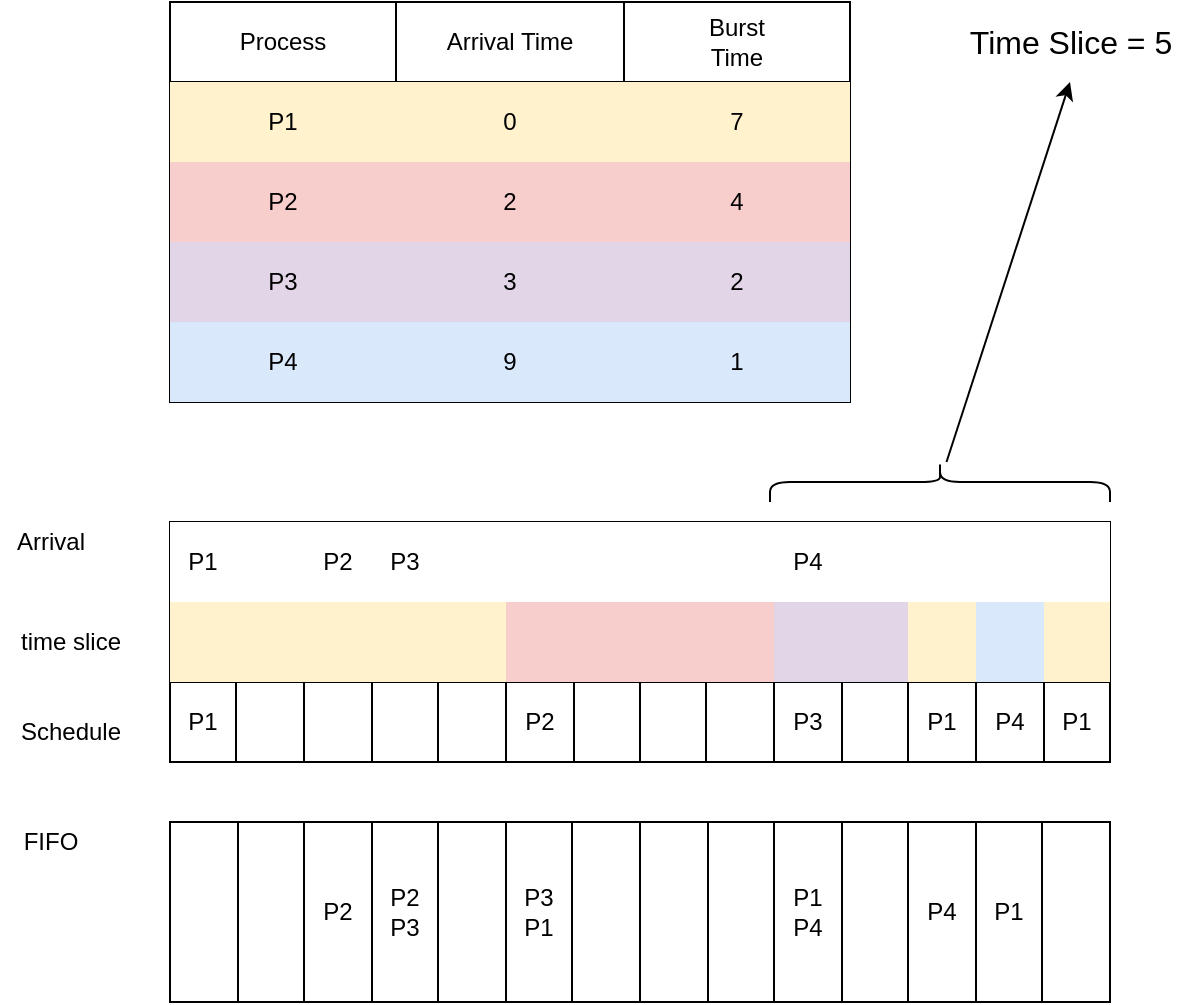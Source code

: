 <mxfile version="13.5.3" type="github">
  <diagram id="oq2WA_Q4cAMV0qUKURcl" name="Page-1">
    <mxGraphModel dx="2066" dy="1105" grid="1" gridSize="10" guides="1" tooltips="1" connect="1" arrows="1" fold="1" page="1" pageScale="1" pageWidth="827" pageHeight="1169" math="0" shadow="0">
      <root>
        <mxCell id="0" />
        <mxCell id="1" parent="0" />
        <mxCell id="zv5d0t6G8cHftNeSnKc--1" value="" style="shape=table;html=1;whiteSpace=wrap;startSize=0;container=1;collapsible=0;childLayout=tableLayout;" vertex="1" parent="1">
          <mxGeometry x="190" y="220" width="340" height="200" as="geometry" />
        </mxCell>
        <mxCell id="zv5d0t6G8cHftNeSnKc--2" value="" style="shape=partialRectangle;html=1;whiteSpace=wrap;collapsible=0;dropTarget=0;pointerEvents=0;fillColor=none;top=0;left=0;bottom=0;right=0;points=[[0,0.5],[1,0.5]];portConstraint=eastwest;" vertex="1" parent="zv5d0t6G8cHftNeSnKc--1">
          <mxGeometry width="340" height="40" as="geometry" />
        </mxCell>
        <mxCell id="zv5d0t6G8cHftNeSnKc--3" value="Process" style="shape=partialRectangle;html=1;whiteSpace=wrap;connectable=0;overflow=hidden;fillColor=none;top=0;left=0;bottom=0;right=0;" vertex="1" parent="zv5d0t6G8cHftNeSnKc--2">
          <mxGeometry width="113" height="40" as="geometry" />
        </mxCell>
        <mxCell id="zv5d0t6G8cHftNeSnKc--4" value="Arrival Time" style="shape=partialRectangle;html=1;whiteSpace=wrap;connectable=0;overflow=hidden;fillColor=none;top=0;left=0;bottom=0;right=0;" vertex="1" parent="zv5d0t6G8cHftNeSnKc--2">
          <mxGeometry x="113" width="114" height="40" as="geometry" />
        </mxCell>
        <mxCell id="zv5d0t6G8cHftNeSnKc--5" value="Burst&lt;br&gt;Time" style="shape=partialRectangle;html=1;whiteSpace=wrap;connectable=0;overflow=hidden;fillColor=none;top=0;left=0;bottom=0;right=0;" vertex="1" parent="zv5d0t6G8cHftNeSnKc--2">
          <mxGeometry x="227" width="113" height="40" as="geometry" />
        </mxCell>
        <mxCell id="zv5d0t6G8cHftNeSnKc--6" value="" style="shape=partialRectangle;html=1;whiteSpace=wrap;collapsible=0;dropTarget=0;pointerEvents=0;fillColor=none;top=0;left=0;bottom=0;right=0;points=[[0,0.5],[1,0.5]];portConstraint=eastwest;" vertex="1" parent="zv5d0t6G8cHftNeSnKc--1">
          <mxGeometry y="40" width="340" height="40" as="geometry" />
        </mxCell>
        <mxCell id="zv5d0t6G8cHftNeSnKc--7" value="P1" style="shape=partialRectangle;html=1;whiteSpace=wrap;connectable=0;overflow=hidden;fillColor=#fff2cc;top=0;left=0;bottom=0;right=0;strokeColor=#d6b656;" vertex="1" parent="zv5d0t6G8cHftNeSnKc--6">
          <mxGeometry width="113" height="40" as="geometry" />
        </mxCell>
        <mxCell id="zv5d0t6G8cHftNeSnKc--8" value="0" style="shape=partialRectangle;html=1;whiteSpace=wrap;connectable=0;overflow=hidden;fillColor=#fff2cc;top=0;left=0;bottom=0;right=0;strokeColor=#d6b656;" vertex="1" parent="zv5d0t6G8cHftNeSnKc--6">
          <mxGeometry x="113" width="114" height="40" as="geometry" />
        </mxCell>
        <mxCell id="zv5d0t6G8cHftNeSnKc--9" value="7" style="shape=partialRectangle;html=1;whiteSpace=wrap;connectable=0;overflow=hidden;fillColor=#fff2cc;top=0;left=0;bottom=0;right=0;strokeColor=#d6b656;" vertex="1" parent="zv5d0t6G8cHftNeSnKc--6">
          <mxGeometry x="227" width="113" height="40" as="geometry" />
        </mxCell>
        <mxCell id="zv5d0t6G8cHftNeSnKc--10" value="" style="shape=partialRectangle;html=1;whiteSpace=wrap;collapsible=0;dropTarget=0;pointerEvents=0;fillColor=none;top=0;left=0;bottom=0;right=0;points=[[0,0.5],[1,0.5]];portConstraint=eastwest;" vertex="1" parent="zv5d0t6G8cHftNeSnKc--1">
          <mxGeometry y="80" width="340" height="40" as="geometry" />
        </mxCell>
        <mxCell id="zv5d0t6G8cHftNeSnKc--11" value="P2" style="shape=partialRectangle;html=1;whiteSpace=wrap;connectable=0;overflow=hidden;fillColor=#f8cecc;top=0;left=0;bottom=0;right=0;strokeColor=#b85450;" vertex="1" parent="zv5d0t6G8cHftNeSnKc--10">
          <mxGeometry width="113" height="40" as="geometry" />
        </mxCell>
        <mxCell id="zv5d0t6G8cHftNeSnKc--12" value="2" style="shape=partialRectangle;html=1;whiteSpace=wrap;connectable=0;overflow=hidden;fillColor=#f8cecc;top=0;left=0;bottom=0;right=0;strokeColor=#b85450;" vertex="1" parent="zv5d0t6G8cHftNeSnKc--10">
          <mxGeometry x="113" width="114" height="40" as="geometry" />
        </mxCell>
        <mxCell id="zv5d0t6G8cHftNeSnKc--13" value="4" style="shape=partialRectangle;html=1;whiteSpace=wrap;connectable=0;overflow=hidden;fillColor=#f8cecc;top=0;left=0;bottom=0;right=0;strokeColor=#b85450;" vertex="1" parent="zv5d0t6G8cHftNeSnKc--10">
          <mxGeometry x="227" width="113" height="40" as="geometry" />
        </mxCell>
        <mxCell id="zv5d0t6G8cHftNeSnKc--14" value="" style="shape=partialRectangle;html=1;whiteSpace=wrap;collapsible=0;dropTarget=0;pointerEvents=0;fillColor=none;top=0;left=0;bottom=0;right=0;points=[[0,0.5],[1,0.5]];portConstraint=eastwest;" vertex="1" parent="zv5d0t6G8cHftNeSnKc--1">
          <mxGeometry y="120" width="340" height="40" as="geometry" />
        </mxCell>
        <mxCell id="zv5d0t6G8cHftNeSnKc--15" value="P3" style="shape=partialRectangle;html=1;whiteSpace=wrap;connectable=0;overflow=hidden;fillColor=#e1d5e7;top=0;left=0;bottom=0;right=0;strokeColor=#9673a6;" vertex="1" parent="zv5d0t6G8cHftNeSnKc--14">
          <mxGeometry width="113" height="40" as="geometry" />
        </mxCell>
        <mxCell id="zv5d0t6G8cHftNeSnKc--16" value="3" style="shape=partialRectangle;html=1;whiteSpace=wrap;connectable=0;overflow=hidden;fillColor=#e1d5e7;top=0;left=0;bottom=0;right=0;strokeColor=#9673a6;" vertex="1" parent="zv5d0t6G8cHftNeSnKc--14">
          <mxGeometry x="113" width="114" height="40" as="geometry" />
        </mxCell>
        <mxCell id="zv5d0t6G8cHftNeSnKc--17" value="2" style="shape=partialRectangle;html=1;whiteSpace=wrap;connectable=0;overflow=hidden;fillColor=#e1d5e7;top=0;left=0;bottom=0;right=0;strokeColor=#9673a6;" vertex="1" parent="zv5d0t6G8cHftNeSnKc--14">
          <mxGeometry x="227" width="113" height="40" as="geometry" />
        </mxCell>
        <mxCell id="zv5d0t6G8cHftNeSnKc--18" value="" style="shape=partialRectangle;html=1;whiteSpace=wrap;collapsible=0;dropTarget=0;pointerEvents=0;fillColor=none;top=0;left=0;bottom=0;right=0;points=[[0,0.5],[1,0.5]];portConstraint=eastwest;" vertex="1" parent="zv5d0t6G8cHftNeSnKc--1">
          <mxGeometry y="160" width="340" height="40" as="geometry" />
        </mxCell>
        <mxCell id="zv5d0t6G8cHftNeSnKc--19" value="P4" style="shape=partialRectangle;html=1;whiteSpace=wrap;connectable=0;overflow=hidden;fillColor=#dae8fc;top=0;left=0;bottom=0;right=0;strokeColor=#6c8ebf;" vertex="1" parent="zv5d0t6G8cHftNeSnKc--18">
          <mxGeometry width="113" height="40" as="geometry" />
        </mxCell>
        <mxCell id="zv5d0t6G8cHftNeSnKc--20" value="9" style="shape=partialRectangle;html=1;whiteSpace=wrap;connectable=0;overflow=hidden;fillColor=#dae8fc;top=0;left=0;bottom=0;right=0;strokeColor=#6c8ebf;" vertex="1" parent="zv5d0t6G8cHftNeSnKc--18">
          <mxGeometry x="113" width="114" height="40" as="geometry" />
        </mxCell>
        <mxCell id="zv5d0t6G8cHftNeSnKc--21" value="1" style="shape=partialRectangle;html=1;whiteSpace=wrap;connectable=0;overflow=hidden;fillColor=#dae8fc;top=0;left=0;bottom=0;right=0;strokeColor=#6c8ebf;" vertex="1" parent="zv5d0t6G8cHftNeSnKc--18">
          <mxGeometry x="227" width="113" height="40" as="geometry" />
        </mxCell>
        <mxCell id="zv5d0t6G8cHftNeSnKc--22" value="" style="shape=table;html=1;whiteSpace=wrap;startSize=0;container=1;collapsible=0;childLayout=tableLayout;" vertex="1" parent="1">
          <mxGeometry x="190" y="480" width="470" height="120" as="geometry" />
        </mxCell>
        <mxCell id="zv5d0t6G8cHftNeSnKc--23" style="shape=partialRectangle;html=1;whiteSpace=wrap;collapsible=0;dropTarget=0;pointerEvents=0;fillColor=none;top=0;left=0;bottom=0;right=0;points=[[0,0.5],[1,0.5]];portConstraint=eastwest;" vertex="1" parent="zv5d0t6G8cHftNeSnKc--22">
          <mxGeometry width="470" height="40" as="geometry" />
        </mxCell>
        <mxCell id="zv5d0t6G8cHftNeSnKc--24" value="P1" style="shape=partialRectangle;html=1;whiteSpace=wrap;connectable=0;overflow=hidden;top=0;left=0;bottom=0;right=0;" vertex="1" parent="zv5d0t6G8cHftNeSnKc--23">
          <mxGeometry width="33" height="40" as="geometry" />
        </mxCell>
        <mxCell id="zv5d0t6G8cHftNeSnKc--25" style="shape=partialRectangle;html=1;whiteSpace=wrap;connectable=0;overflow=hidden;top=0;left=0;bottom=0;right=0;" vertex="1" parent="zv5d0t6G8cHftNeSnKc--23">
          <mxGeometry x="33" width="34" height="40" as="geometry" />
        </mxCell>
        <mxCell id="zv5d0t6G8cHftNeSnKc--26" value="P2" style="shape=partialRectangle;html=1;whiteSpace=wrap;connectable=0;overflow=hidden;top=0;left=0;bottom=0;right=0;" vertex="1" parent="zv5d0t6G8cHftNeSnKc--23">
          <mxGeometry x="67" width="34" height="40" as="geometry" />
        </mxCell>
        <mxCell id="zv5d0t6G8cHftNeSnKc--27" value="P3" style="shape=partialRectangle;html=1;whiteSpace=wrap;connectable=0;overflow=hidden;top=0;left=0;bottom=0;right=0;" vertex="1" parent="zv5d0t6G8cHftNeSnKc--23">
          <mxGeometry x="101" width="33" height="40" as="geometry" />
        </mxCell>
        <mxCell id="zv5d0t6G8cHftNeSnKc--28" style="shape=partialRectangle;html=1;whiteSpace=wrap;connectable=0;overflow=hidden;top=0;left=0;bottom=0;right=0;" vertex="1" parent="zv5d0t6G8cHftNeSnKc--23">
          <mxGeometry x="134" width="34" height="40" as="geometry" />
        </mxCell>
        <mxCell id="zv5d0t6G8cHftNeSnKc--29" value="" style="shape=partialRectangle;html=1;whiteSpace=wrap;connectable=0;overflow=hidden;top=0;left=0;bottom=0;right=0;" vertex="1" parent="zv5d0t6G8cHftNeSnKc--23">
          <mxGeometry x="168" width="34" height="40" as="geometry" />
        </mxCell>
        <mxCell id="zv5d0t6G8cHftNeSnKc--30" style="shape=partialRectangle;html=1;whiteSpace=wrap;connectable=0;overflow=hidden;top=0;left=0;bottom=0;right=0;" vertex="1" parent="zv5d0t6G8cHftNeSnKc--23">
          <mxGeometry x="202" width="33" height="40" as="geometry" />
        </mxCell>
        <mxCell id="zv5d0t6G8cHftNeSnKc--31" style="shape=partialRectangle;html=1;whiteSpace=wrap;connectable=0;overflow=hidden;top=0;left=0;bottom=0;right=0;" vertex="1" parent="zv5d0t6G8cHftNeSnKc--23">
          <mxGeometry x="235" width="33" height="40" as="geometry" />
        </mxCell>
        <mxCell id="zv5d0t6G8cHftNeSnKc--32" style="shape=partialRectangle;html=1;whiteSpace=wrap;connectable=0;overflow=hidden;top=0;left=0;bottom=0;right=0;" vertex="1" parent="zv5d0t6G8cHftNeSnKc--23">
          <mxGeometry x="268" width="34" height="40" as="geometry" />
        </mxCell>
        <mxCell id="zv5d0t6G8cHftNeSnKc--33" value="P4" style="shape=partialRectangle;html=1;whiteSpace=wrap;connectable=0;overflow=hidden;top=0;left=0;bottom=0;right=0;" vertex="1" parent="zv5d0t6G8cHftNeSnKc--23">
          <mxGeometry x="302" width="34" height="40" as="geometry" />
        </mxCell>
        <mxCell id="zv5d0t6G8cHftNeSnKc--34" style="shape=partialRectangle;html=1;whiteSpace=wrap;connectable=0;overflow=hidden;top=0;left=0;bottom=0;right=0;" vertex="1" parent="zv5d0t6G8cHftNeSnKc--23">
          <mxGeometry x="336" width="33" height="40" as="geometry" />
        </mxCell>
        <mxCell id="zv5d0t6G8cHftNeSnKc--35" style="shape=partialRectangle;html=1;whiteSpace=wrap;connectable=0;overflow=hidden;top=0;left=0;bottom=0;right=0;" vertex="1" parent="zv5d0t6G8cHftNeSnKc--23">
          <mxGeometry x="369" width="34" height="40" as="geometry" />
        </mxCell>
        <mxCell id="zv5d0t6G8cHftNeSnKc--36" style="shape=partialRectangle;html=1;whiteSpace=wrap;connectable=0;overflow=hidden;top=0;left=0;bottom=0;right=0;" vertex="1" parent="zv5d0t6G8cHftNeSnKc--23">
          <mxGeometry x="403" width="34" height="40" as="geometry" />
        </mxCell>
        <mxCell id="zv5d0t6G8cHftNeSnKc--37" style="shape=partialRectangle;html=1;whiteSpace=wrap;connectable=0;overflow=hidden;top=0;left=0;bottom=0;right=0;" vertex="1" parent="zv5d0t6G8cHftNeSnKc--23">
          <mxGeometry x="437" width="33" height="40" as="geometry" />
        </mxCell>
        <mxCell id="zv5d0t6G8cHftNeSnKc--38" value="" style="shape=partialRectangle;html=1;whiteSpace=wrap;collapsible=0;dropTarget=0;pointerEvents=0;fillColor=none;top=0;left=0;bottom=0;right=0;points=[[0,0.5],[1,0.5]];portConstraint=eastwest;" vertex="1" parent="zv5d0t6G8cHftNeSnKc--22">
          <mxGeometry y="40" width="470" height="40" as="geometry" />
        </mxCell>
        <mxCell id="zv5d0t6G8cHftNeSnKc--39" value="" style="shape=partialRectangle;html=1;whiteSpace=wrap;connectable=0;overflow=hidden;fillColor=#fff2cc;top=0;left=0;bottom=0;right=0;strokeColor=#d6b656;" vertex="1" parent="zv5d0t6G8cHftNeSnKc--38">
          <mxGeometry width="33" height="40" as="geometry" />
        </mxCell>
        <mxCell id="zv5d0t6G8cHftNeSnKc--40" value="" style="shape=partialRectangle;html=1;whiteSpace=wrap;connectable=0;overflow=hidden;fillColor=#fff2cc;top=0;left=0;bottom=0;right=0;strokeColor=#d6b656;" vertex="1" parent="zv5d0t6G8cHftNeSnKc--38">
          <mxGeometry x="33" width="34" height="40" as="geometry" />
        </mxCell>
        <mxCell id="zv5d0t6G8cHftNeSnKc--41" value="" style="shape=partialRectangle;html=1;whiteSpace=wrap;connectable=0;overflow=hidden;fillColor=#fff2cc;top=0;left=0;bottom=0;right=0;strokeColor=#d6b656;" vertex="1" parent="zv5d0t6G8cHftNeSnKc--38">
          <mxGeometry x="67" width="34" height="40" as="geometry" />
        </mxCell>
        <mxCell id="zv5d0t6G8cHftNeSnKc--42" value="" style="shape=partialRectangle;html=1;whiteSpace=wrap;connectable=0;overflow=hidden;fillColor=#fff2cc;top=0;left=0;bottom=0;right=0;strokeColor=#d6b656;" vertex="1" parent="zv5d0t6G8cHftNeSnKc--38">
          <mxGeometry x="101" width="33" height="40" as="geometry" />
        </mxCell>
        <mxCell id="zv5d0t6G8cHftNeSnKc--43" value="" style="shape=partialRectangle;html=1;whiteSpace=wrap;connectable=0;overflow=hidden;fillColor=#fff2cc;top=0;left=0;bottom=0;right=0;strokeColor=#d6b656;" vertex="1" parent="zv5d0t6G8cHftNeSnKc--38">
          <mxGeometry x="134" width="34" height="40" as="geometry" />
        </mxCell>
        <mxCell id="zv5d0t6G8cHftNeSnKc--44" value="" style="shape=partialRectangle;html=1;whiteSpace=wrap;connectable=0;overflow=hidden;fillColor=#f8cecc;top=0;left=0;bottom=0;right=0;strokeColor=#b85450;" vertex="1" parent="zv5d0t6G8cHftNeSnKc--38">
          <mxGeometry x="168" width="34" height="40" as="geometry" />
        </mxCell>
        <mxCell id="zv5d0t6G8cHftNeSnKc--45" value="" style="shape=partialRectangle;html=1;whiteSpace=wrap;connectable=0;overflow=hidden;fillColor=#f8cecc;top=0;left=0;bottom=0;right=0;strokeColor=#b85450;" vertex="1" parent="zv5d0t6G8cHftNeSnKc--38">
          <mxGeometry x="202" width="33" height="40" as="geometry" />
        </mxCell>
        <mxCell id="zv5d0t6G8cHftNeSnKc--46" value="" style="shape=partialRectangle;html=1;whiteSpace=wrap;connectable=0;overflow=hidden;fillColor=#f8cecc;top=0;left=0;bottom=0;right=0;strokeColor=#b85450;" vertex="1" parent="zv5d0t6G8cHftNeSnKc--38">
          <mxGeometry x="235" width="33" height="40" as="geometry" />
        </mxCell>
        <mxCell id="zv5d0t6G8cHftNeSnKc--47" value="" style="shape=partialRectangle;html=1;whiteSpace=wrap;connectable=0;overflow=hidden;fillColor=#f8cecc;top=0;left=0;bottom=0;right=0;strokeColor=#b85450;" vertex="1" parent="zv5d0t6G8cHftNeSnKc--38">
          <mxGeometry x="268" width="34" height="40" as="geometry" />
        </mxCell>
        <mxCell id="zv5d0t6G8cHftNeSnKc--48" value="" style="shape=partialRectangle;html=1;whiteSpace=wrap;connectable=0;overflow=hidden;fillColor=#e1d5e7;top=0;left=0;bottom=0;right=0;strokeColor=#9673a6;" vertex="1" parent="zv5d0t6G8cHftNeSnKc--38">
          <mxGeometry x="302" width="34" height="40" as="geometry" />
        </mxCell>
        <mxCell id="zv5d0t6G8cHftNeSnKc--49" value="" style="shape=partialRectangle;html=1;whiteSpace=wrap;connectable=0;overflow=hidden;fillColor=#e1d5e7;top=0;left=0;bottom=0;right=0;strokeColor=#9673a6;" vertex="1" parent="zv5d0t6G8cHftNeSnKc--38">
          <mxGeometry x="336" width="33" height="40" as="geometry" />
        </mxCell>
        <mxCell id="zv5d0t6G8cHftNeSnKc--50" value="" style="shape=partialRectangle;html=1;whiteSpace=wrap;connectable=0;overflow=hidden;fillColor=#fff2cc;top=0;left=0;bottom=0;right=0;strokeColor=#d6b656;" vertex="1" parent="zv5d0t6G8cHftNeSnKc--38">
          <mxGeometry x="369" width="34" height="40" as="geometry" />
        </mxCell>
        <mxCell id="zv5d0t6G8cHftNeSnKc--51" value="" style="shape=partialRectangle;html=1;whiteSpace=wrap;connectable=0;overflow=hidden;fillColor=#dae8fc;top=0;left=0;bottom=0;right=0;strokeColor=#6c8ebf;" vertex="1" parent="zv5d0t6G8cHftNeSnKc--38">
          <mxGeometry x="403" width="34" height="40" as="geometry" />
        </mxCell>
        <mxCell id="zv5d0t6G8cHftNeSnKc--52" value="" style="shape=partialRectangle;html=1;whiteSpace=wrap;connectable=0;overflow=hidden;fillColor=#fff2cc;top=0;left=0;bottom=0;right=0;strokeColor=#d6b656;" vertex="1" parent="zv5d0t6G8cHftNeSnKc--38">
          <mxGeometry x="437" width="33" height="40" as="geometry" />
        </mxCell>
        <mxCell id="zv5d0t6G8cHftNeSnKc--53" value="" style="shape=partialRectangle;html=1;whiteSpace=wrap;collapsible=0;dropTarget=0;pointerEvents=0;fillColor=none;top=0;left=0;bottom=0;right=0;points=[[0,0.5],[1,0.5]];portConstraint=eastwest;" vertex="1" parent="zv5d0t6G8cHftNeSnKc--22">
          <mxGeometry y="80" width="470" height="40" as="geometry" />
        </mxCell>
        <mxCell id="zv5d0t6G8cHftNeSnKc--54" value="P1" style="shape=partialRectangle;html=1;whiteSpace=wrap;connectable=0;overflow=hidden;fillColor=none;top=0;left=0;bottom=0;right=0;" vertex="1" parent="zv5d0t6G8cHftNeSnKc--53">
          <mxGeometry width="33" height="40" as="geometry" />
        </mxCell>
        <mxCell id="zv5d0t6G8cHftNeSnKc--55" value="" style="shape=partialRectangle;html=1;whiteSpace=wrap;connectable=0;overflow=hidden;fillColor=none;top=0;left=0;bottom=0;right=0;" vertex="1" parent="zv5d0t6G8cHftNeSnKc--53">
          <mxGeometry x="33" width="34" height="40" as="geometry" />
        </mxCell>
        <mxCell id="zv5d0t6G8cHftNeSnKc--56" value="" style="shape=partialRectangle;html=1;whiteSpace=wrap;connectable=0;overflow=hidden;fillColor=none;top=0;left=0;bottom=0;right=0;" vertex="1" parent="zv5d0t6G8cHftNeSnKc--53">
          <mxGeometry x="67" width="34" height="40" as="geometry" />
        </mxCell>
        <mxCell id="zv5d0t6G8cHftNeSnKc--57" value="" style="shape=partialRectangle;html=1;whiteSpace=wrap;connectable=0;overflow=hidden;fillColor=none;top=0;left=0;bottom=0;right=0;" vertex="1" parent="zv5d0t6G8cHftNeSnKc--53">
          <mxGeometry x="101" width="33" height="40" as="geometry" />
        </mxCell>
        <mxCell id="zv5d0t6G8cHftNeSnKc--58" value="" style="shape=partialRectangle;html=1;whiteSpace=wrap;connectable=0;overflow=hidden;fillColor=none;top=0;left=0;bottom=0;right=0;" vertex="1" parent="zv5d0t6G8cHftNeSnKc--53">
          <mxGeometry x="134" width="34" height="40" as="geometry" />
        </mxCell>
        <mxCell id="zv5d0t6G8cHftNeSnKc--59" value="P2" style="shape=partialRectangle;html=1;whiteSpace=wrap;connectable=0;overflow=hidden;fillColor=none;top=0;left=0;bottom=0;right=0;" vertex="1" parent="zv5d0t6G8cHftNeSnKc--53">
          <mxGeometry x="168" width="34" height="40" as="geometry" />
        </mxCell>
        <mxCell id="zv5d0t6G8cHftNeSnKc--60" value="" style="shape=partialRectangle;html=1;whiteSpace=wrap;connectable=0;overflow=hidden;fillColor=none;top=0;left=0;bottom=0;right=0;" vertex="1" parent="zv5d0t6G8cHftNeSnKc--53">
          <mxGeometry x="202" width="33" height="40" as="geometry" />
        </mxCell>
        <mxCell id="zv5d0t6G8cHftNeSnKc--61" value="" style="shape=partialRectangle;html=1;whiteSpace=wrap;connectable=0;overflow=hidden;fillColor=none;top=0;left=0;bottom=0;right=0;" vertex="1" parent="zv5d0t6G8cHftNeSnKc--53">
          <mxGeometry x="235" width="33" height="40" as="geometry" />
        </mxCell>
        <mxCell id="zv5d0t6G8cHftNeSnKc--62" value="" style="shape=partialRectangle;html=1;whiteSpace=wrap;connectable=0;overflow=hidden;fillColor=none;top=0;left=0;bottom=0;right=0;" vertex="1" parent="zv5d0t6G8cHftNeSnKc--53">
          <mxGeometry x="268" width="34" height="40" as="geometry" />
        </mxCell>
        <mxCell id="zv5d0t6G8cHftNeSnKc--63" value="P3" style="shape=partialRectangle;html=1;whiteSpace=wrap;connectable=0;overflow=hidden;fillColor=none;top=0;left=0;bottom=0;right=0;" vertex="1" parent="zv5d0t6G8cHftNeSnKc--53">
          <mxGeometry x="302" width="34" height="40" as="geometry" />
        </mxCell>
        <mxCell id="zv5d0t6G8cHftNeSnKc--64" value="" style="shape=partialRectangle;html=1;whiteSpace=wrap;connectable=0;overflow=hidden;fillColor=none;top=0;left=0;bottom=0;right=0;" vertex="1" parent="zv5d0t6G8cHftNeSnKc--53">
          <mxGeometry x="336" width="33" height="40" as="geometry" />
        </mxCell>
        <mxCell id="zv5d0t6G8cHftNeSnKc--65" value="P1" style="shape=partialRectangle;html=1;whiteSpace=wrap;connectable=0;overflow=hidden;fillColor=none;top=0;left=0;bottom=0;right=0;" vertex="1" parent="zv5d0t6G8cHftNeSnKc--53">
          <mxGeometry x="369" width="34" height="40" as="geometry" />
        </mxCell>
        <mxCell id="zv5d0t6G8cHftNeSnKc--66" value="P4" style="shape=partialRectangle;html=1;whiteSpace=wrap;connectable=0;overflow=hidden;fillColor=none;top=0;left=0;bottom=0;right=0;" vertex="1" parent="zv5d0t6G8cHftNeSnKc--53">
          <mxGeometry x="403" width="34" height="40" as="geometry" />
        </mxCell>
        <mxCell id="zv5d0t6G8cHftNeSnKc--67" value="P1" style="shape=partialRectangle;html=1;whiteSpace=wrap;connectable=0;overflow=hidden;fillColor=none;top=0;left=0;bottom=0;right=0;" vertex="1" parent="zv5d0t6G8cHftNeSnKc--53">
          <mxGeometry x="437" width="33" height="40" as="geometry" />
        </mxCell>
        <mxCell id="zv5d0t6G8cHftNeSnKc--68" value="FIFO" style="text;html=1;align=center;verticalAlign=middle;resizable=0;points=[];autosize=1;" vertex="1" parent="1">
          <mxGeometry x="110" y="630" width="40" height="20" as="geometry" />
        </mxCell>
        <mxCell id="zv5d0t6G8cHftNeSnKc--69" value="Schedule" style="text;html=1;align=center;verticalAlign=middle;resizable=0;points=[];autosize=1;" vertex="1" parent="1">
          <mxGeometry x="105" y="575" width="70" height="20" as="geometry" />
        </mxCell>
        <mxCell id="zv5d0t6G8cHftNeSnKc--70" style="rounded=0;orthogonalLoop=1;jettySize=auto;html=1;" edge="1" parent="1" source="zv5d0t6G8cHftNeSnKc--71">
          <mxGeometry relative="1" as="geometry">
            <mxPoint x="640" y="260" as="targetPoint" />
          </mxGeometry>
        </mxCell>
        <mxCell id="zv5d0t6G8cHftNeSnKc--71" value="" style="shape=curlyBracket;whiteSpace=wrap;html=1;rounded=1;direction=south;" vertex="1" parent="1">
          <mxGeometry x="490" y="450" width="170" height="20" as="geometry" />
        </mxCell>
        <mxCell id="zv5d0t6G8cHftNeSnKc--72" value="&lt;font style=&quot;font-size: 16px&quot;&gt;Time Slice = 5&lt;/font&gt;" style="text;html=1;align=center;verticalAlign=middle;resizable=0;points=[];autosize=1;" vertex="1" parent="1">
          <mxGeometry x="580" y="230" width="120" height="20" as="geometry" />
        </mxCell>
        <mxCell id="zv5d0t6G8cHftNeSnKc--73" value="" style="shape=table;html=1;whiteSpace=wrap;startSize=0;container=1;collapsible=0;childLayout=tableLayout;" vertex="1" parent="1">
          <mxGeometry x="190" y="630" width="470" height="90" as="geometry" />
        </mxCell>
        <mxCell id="zv5d0t6G8cHftNeSnKc--74" value="" style="shape=partialRectangle;html=1;whiteSpace=wrap;collapsible=0;dropTarget=0;pointerEvents=0;fillColor=none;top=0;left=0;bottom=0;right=0;points=[[0,0.5],[1,0.5]];portConstraint=eastwest;" vertex="1" parent="zv5d0t6G8cHftNeSnKc--73">
          <mxGeometry width="470" height="90" as="geometry" />
        </mxCell>
        <mxCell id="zv5d0t6G8cHftNeSnKc--75" value="" style="shape=partialRectangle;html=1;whiteSpace=wrap;connectable=0;overflow=hidden;fillColor=none;top=0;left=0;bottom=0;right=0;" vertex="1" parent="zv5d0t6G8cHftNeSnKc--74">
          <mxGeometry width="34" height="90" as="geometry" />
        </mxCell>
        <mxCell id="zv5d0t6G8cHftNeSnKc--76" value="" style="shape=partialRectangle;html=1;whiteSpace=wrap;connectable=0;overflow=hidden;fillColor=none;top=0;left=0;bottom=0;right=0;" vertex="1" parent="zv5d0t6G8cHftNeSnKc--74">
          <mxGeometry x="34" width="33" height="90" as="geometry" />
        </mxCell>
        <mxCell id="zv5d0t6G8cHftNeSnKc--77" value="P2" style="shape=partialRectangle;html=1;whiteSpace=wrap;connectable=0;overflow=hidden;fillColor=none;top=0;left=0;bottom=0;right=0;" vertex="1" parent="zv5d0t6G8cHftNeSnKc--74">
          <mxGeometry x="67" width="34" height="90" as="geometry" />
        </mxCell>
        <mxCell id="zv5d0t6G8cHftNeSnKc--78" value="P2&lt;br&gt;P3" style="shape=partialRectangle;html=1;whiteSpace=wrap;connectable=0;overflow=hidden;fillColor=none;top=0;left=0;bottom=0;right=0;" vertex="1" parent="zv5d0t6G8cHftNeSnKc--74">
          <mxGeometry x="101" width="33" height="90" as="geometry" />
        </mxCell>
        <mxCell id="zv5d0t6G8cHftNeSnKc--79" value="" style="shape=partialRectangle;html=1;whiteSpace=wrap;connectable=0;overflow=hidden;fillColor=none;top=0;left=0;bottom=0;right=0;" vertex="1" parent="zv5d0t6G8cHftNeSnKc--74">
          <mxGeometry x="134" width="34" height="90" as="geometry" />
        </mxCell>
        <mxCell id="zv5d0t6G8cHftNeSnKc--80" value="P3&lt;br&gt;P1" style="shape=partialRectangle;html=1;whiteSpace=wrap;connectable=0;overflow=hidden;fillColor=none;top=0;left=0;bottom=0;right=0;" vertex="1" parent="zv5d0t6G8cHftNeSnKc--74">
          <mxGeometry x="168" width="33" height="90" as="geometry" />
        </mxCell>
        <mxCell id="zv5d0t6G8cHftNeSnKc--81" value="" style="shape=partialRectangle;html=1;whiteSpace=wrap;connectable=0;overflow=hidden;fillColor=none;top=0;left=0;bottom=0;right=0;" vertex="1" parent="zv5d0t6G8cHftNeSnKc--74">
          <mxGeometry x="201" width="34" height="90" as="geometry" />
        </mxCell>
        <mxCell id="zv5d0t6G8cHftNeSnKc--82" value="" style="shape=partialRectangle;html=1;whiteSpace=wrap;connectable=0;overflow=hidden;fillColor=none;top=0;left=0;bottom=0;right=0;" vertex="1" parent="zv5d0t6G8cHftNeSnKc--74">
          <mxGeometry x="235" width="34" height="90" as="geometry" />
        </mxCell>
        <mxCell id="zv5d0t6G8cHftNeSnKc--83" value="" style="shape=partialRectangle;html=1;whiteSpace=wrap;connectable=0;overflow=hidden;fillColor=none;top=0;left=0;bottom=0;right=0;" vertex="1" parent="zv5d0t6G8cHftNeSnKc--74">
          <mxGeometry x="269" width="33" height="90" as="geometry" />
        </mxCell>
        <mxCell id="zv5d0t6G8cHftNeSnKc--84" value="P1&lt;br&gt;P4" style="shape=partialRectangle;html=1;whiteSpace=wrap;connectable=0;overflow=hidden;fillColor=none;top=0;left=0;bottom=0;right=0;" vertex="1" parent="zv5d0t6G8cHftNeSnKc--74">
          <mxGeometry x="302" width="34" height="90" as="geometry" />
        </mxCell>
        <mxCell id="zv5d0t6G8cHftNeSnKc--85" value="" style="shape=partialRectangle;html=1;whiteSpace=wrap;connectable=0;overflow=hidden;fillColor=none;top=0;left=0;bottom=0;right=0;" vertex="1" parent="zv5d0t6G8cHftNeSnKc--74">
          <mxGeometry x="336" width="33" height="90" as="geometry" />
        </mxCell>
        <mxCell id="zv5d0t6G8cHftNeSnKc--86" value="P4" style="shape=partialRectangle;html=1;whiteSpace=wrap;connectable=0;overflow=hidden;fillColor=none;top=0;left=0;bottom=0;right=0;" vertex="1" parent="zv5d0t6G8cHftNeSnKc--74">
          <mxGeometry x="369" width="34" height="90" as="geometry" />
        </mxCell>
        <mxCell id="zv5d0t6G8cHftNeSnKc--87" value="P1" style="shape=partialRectangle;html=1;whiteSpace=wrap;connectable=0;overflow=hidden;fillColor=none;top=0;left=0;bottom=0;right=0;" vertex="1" parent="zv5d0t6G8cHftNeSnKc--74">
          <mxGeometry x="403" width="33" height="90" as="geometry" />
        </mxCell>
        <mxCell id="zv5d0t6G8cHftNeSnKc--88" value="" style="shape=partialRectangle;html=1;whiteSpace=wrap;connectable=0;overflow=hidden;fillColor=none;top=0;left=0;bottom=0;right=0;" vertex="1" parent="zv5d0t6G8cHftNeSnKc--74">
          <mxGeometry x="436" width="34" height="90" as="geometry" />
        </mxCell>
        <mxCell id="zv5d0t6G8cHftNeSnKc--89" value="Arrival" style="text;html=1;align=center;verticalAlign=middle;resizable=0;points=[];autosize=1;" vertex="1" parent="1">
          <mxGeometry x="105" y="480" width="50" height="20" as="geometry" />
        </mxCell>
        <mxCell id="zv5d0t6G8cHftNeSnKc--90" value="time slice" style="text;html=1;align=center;verticalAlign=middle;resizable=0;points=[];autosize=1;" vertex="1" parent="1">
          <mxGeometry x="105" y="530" width="70" height="20" as="geometry" />
        </mxCell>
      </root>
    </mxGraphModel>
  </diagram>
</mxfile>
